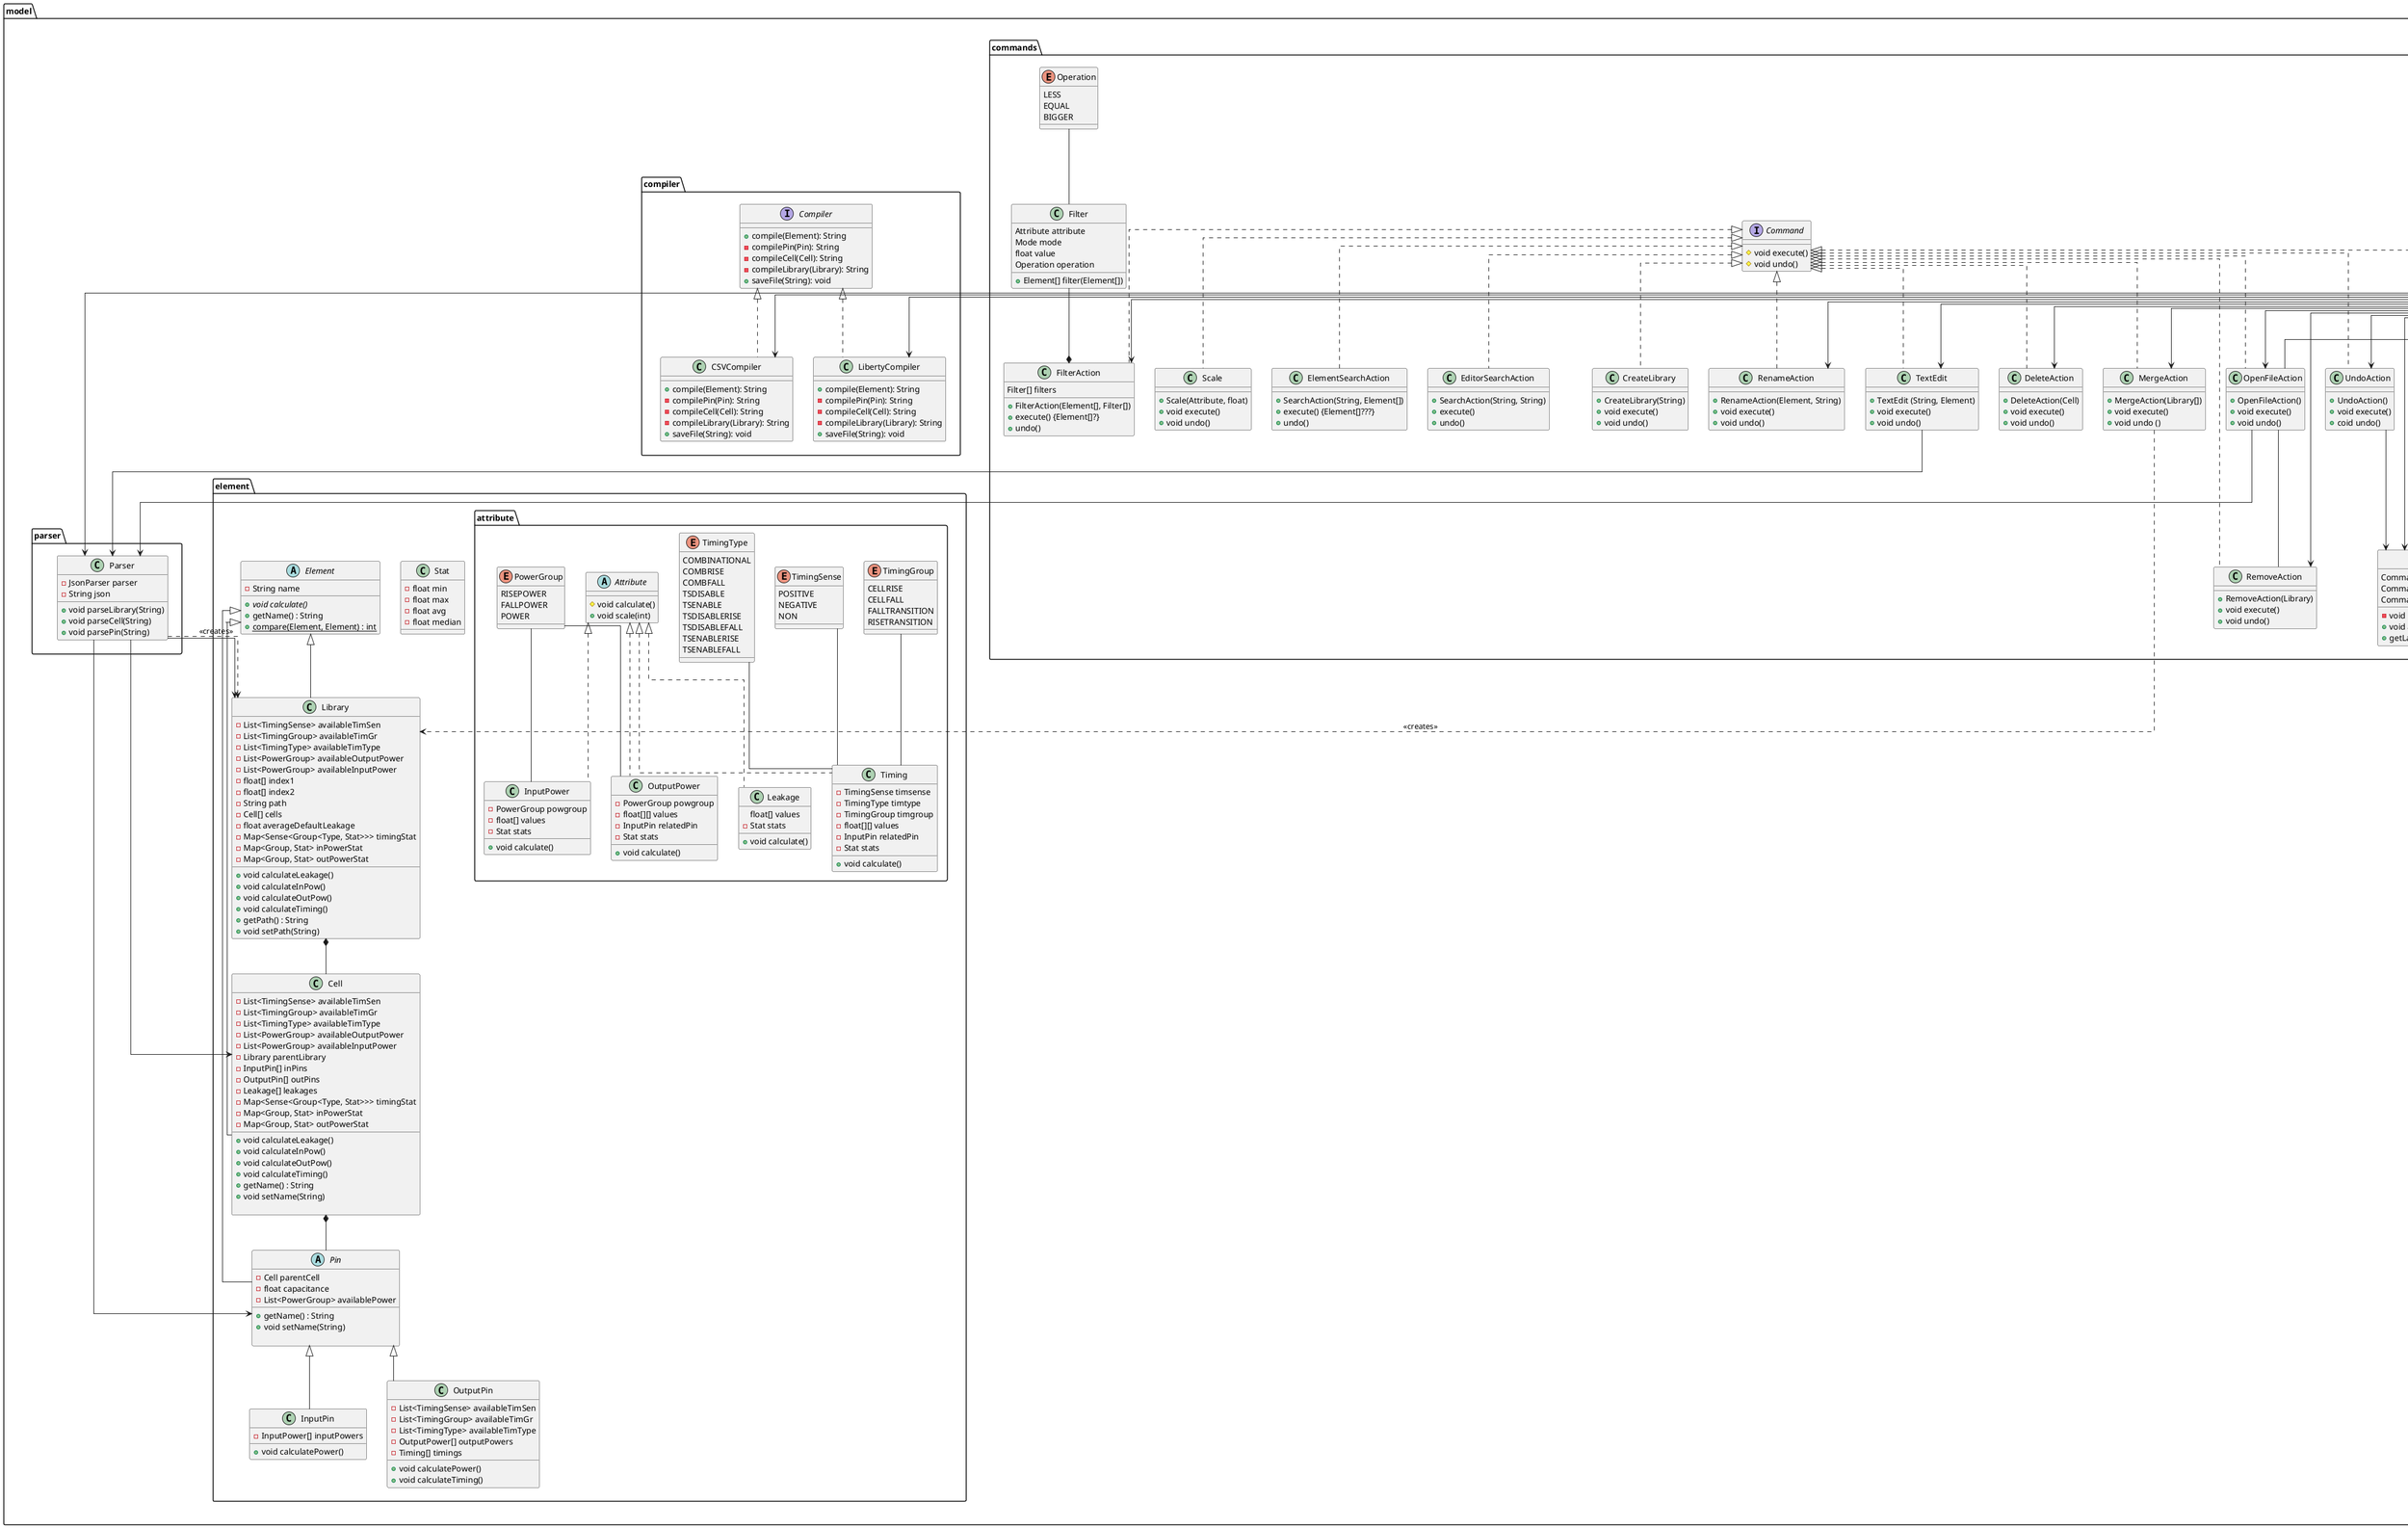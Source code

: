 @startuml Hallo
skinparam linetype ortho
package model{
    package element{
        class Stat {
            -float min 
            -float max
            -float avg
            -float median
        }
        package attribute {
            abstract class Attribute{ 
                __
                # void calculate()
                + void scale(int)
            }
            enum TimingSense {
            POSITIVE
            NEGATIVE
            NON
            }
            enum TimingType {
            COMBINATIONAL
            COMBRISE
            COMBFALL
            TSDISABLE
            TSENABLE
            TSDISABLERISE
            TSDISABLEFALL
            TSENABLERISE
            TSENABLEFALL
            }
            enum TimingGroup {
            CELLRISE
            CELLFALL
            FALLTRANSITION
            RISETRANSITION
            }
            enum PowerGroup {
            RISEPOWER
            FALLPOWER
            POWER
            }
            class Timing implements Attribute {
                -TimingSense timsense
                -TimingType timtype
                -TimingGroup timgroup
                -float[][] values
                -InputPin relatedPin
                -Stat stats
                __
                + void calculate()
            }
            class InputPower implements Attribute {
                -PowerGroup powgroup
                -float[] values
                -Stat stats
                __
                + void calculate()
            }
            class OutputPower implements Attribute {
                -PowerGroup powgroup 
                -float[][] values
                -InputPin relatedPin
                -Stat stats
                __
                + void calculate()
            }
            class Leakage implements Attribute {
                float[] values
                -Stat stats
                __
                + void calculate()
            }
        }
        abstract class Element{
            - String name
            __
            + {abstract} void calculate()
            + getName() : String
            + {static} compare(Element, Element) : int
        }
        
        class Library{
            - List<TimingSense> availableTimSen
            - List<TimingGroup> availableTimGr
            - List<TimingType> availableTimType
            - List<PowerGroup> availableOutputPower
            - List<PowerGroup> availableInputPower
            - float[] index1
            - float[] index2
            - String path
            - Cell[] cells
            - float averageDefaultLeakage
            - Map<Sense<Group<Type, Stat>>> timingStat
            - Map<Group, Stat> inPowerStat
            - Map<Group, Stat> outPowerStat
            __
            + void calculateLeakage()
            + void calculateInPow()
            + void calculateOutPow()
            + void calculateTiming()
            + getPath() : String
            + void setPath(String)
        }
        class Cell{
            - List<TimingSense> availableTimSen
            - List<TimingGroup> availableTimGr
            - List<TimingType> availableTimType
            - List<PowerGroup> availableOutputPower
            - List<PowerGroup> availableInputPower
            - Library parentLibrary
            - InputPin[] inPins
            - OutputPin[] outPins
            - Leakage[] leakages
            - Map<Sense<Group<Type, Stat>>> timingStat
            - Map<Group, Stat> inPowerStat
            - Map<Group, Stat> outPowerStat
            __
            + void calculateLeakage()
            + void calculateInPow()
            + void calculateOutPow()
            + void calculateTiming()
            + getName() : String
            + void setName(String)
            
        }
        abstract class Pin{
            - Cell parentCell
            - float capacitance
            - List<PowerGroup> availablePower
            __
            + getName() : String
            + void setName(String)
            
        }
        class InputPin{
            - InputPower[] inputPowers
            __
            + void calculatePower()
        }
        class OutputPin{
            - List<TimingSense> availableTimSen
            - List<TimingGroup> availableTimGr
            - List<TimingType> availableTimType
            - OutputPower[] outputPowers
            - Timing[] timings
            __
            + void calculatePower()
            + void calculateTiming()
        }
    }

    
    package exceptions{
        interface Exception
        class InvalidComparisonException
        class InvalidFileFormatException
        class ExceedingFileSizeException
    }
    package commands{
        interface Command{
            __
            # void execute()
            # void undo()
        }
        class ActionHistory{
            Command[] actions
            Command[] undoneActions
            Command PreviousAction
            __
            - void resetUndoneActions()
            + void addAction(Command)
            + getLatestActions() : Command
        }
        class CreateLibrary implements Command{
            __
            + CreateLibrary(String)
            + void execute()
            + void undo()
        }
        class Scale implements Command{
            __
            + Scale(Attribute, float)
            + void execute()
            + void undo()
        }
        class ElementSearchAction implements Command{
            __
            + SearchAction(String, Element[])
            + execute() {Element[]???}
            + undo()
        }
        class EditorSearchAction implements Command{
            __
            + SearchAction(String, String)
            + execute() 
            + undo()
        }
        class FilterAction implements Command{
            Filter[] filters
            __
            + FilterAction(Element[], Filter[])
            + execute() {Element[]?}
            + undo()
        }
        class TextEdit implements Command{
            __
            + TextEdit (String, Element)
            + void execute()
            + void undo()
        }
        class UndoAction implements Command{
            __
            + UndoAction()
            + void execute()
            + coid undo()
        }
        class MergeAction implements Command{
            __
            + MergeAction(Library[])
            + void execute()
            + void undo ()
        }
        class DeleteAction implements Command{
            __
            + DeleteAction(Cell)
            + void execute()
            + void undo()
        }
        class RemoveAction implements Command{
            __
            + RemoveAction(Library)
            + void execute()
            + void undo()
        }
        class MoveAction implements Command{
            __
            + MoveAction(Element[], Library)
            + void execute()
            + void undo()
        }
        class RenameAction implements Command{
            __
            + RenameAction(Element, String)
            + void execute()
            + void undo()
        }
        enum Operation{
            LESS
            EQUAL
            BIGGER
        }
        class Filter{
            Attribute attribute
            Mode mode
            float value
            Operation operation
            __
            + Element[] filter(Element[])
        }
        
        class OpenFileAction implements Command {
            __
            + OpenFileAction()
            + void execute()
            + void undo()
        }
        OpenFileAction -- RemoveAction
        /'class SelectStatAction implements Command{
            __
            + SelectStatAction(String)
            + void execute()
            + void undo()
        }
        class SelectDropdownAction implements Command {
            + SelectDropdownAction(String)
            + void execute()
            + void undo()
        }
        class SelectCompareAction implements Command {
            + SelectCompareAction(Element)
            + void execute()
            + void undo()
        }
        '/
    }
    
    
    package parser{ 
        class Parser {
        - JsonParser parser
        - String json
        __
        + void parseLibrary(String)
        + void parseCell(String)
        + void parsePin(String)
        }
    }
    package compiler {
        interface Compiler{
        + compile(Element): String
        - compilePin(Pin): String
        - compileCell(Cell): String
        - compileLibrary(Library): String
        + saveFile(String): void
        }
        class CSVCompiler implements Compiler{
        __
        + compile(Element): String
        - compilePin(Pin): String
        - compileCell(Cell): String
        - compileLibrary(Library): String
        + saveFile(String): void
        }
        class LibertyCompiler implements Compiler{
        + compile(Element): String
        - compilePin(Pin): String
        - compileCell(Cell): String
        - compileLibrary(Library): String
        + saveFile(String): void
        }
    }
    
    package project {
        class Model {
        ArrayList<Element> shownElements
        ArrayList<Element> greyedElements
        ArrayList<Element> filteredElements
        ArrayList<Element> searchedElements
        ArrayList<Library> libraries
        ArrayList<Element> selectedElements
        ArrayList<Element> openedInTextElements
        ArrayList<Element> greyedElements
        __
        + notify()
        + getLibraries() : ArrayList<Library>
    
        }
        class FileChooser{
        + openFile(): File
        + void saveFile()
        }
        class Interpolation{
            __
            + void interpolate(float , PolynomialSplineFunction)
            + void bicubicInterpolate(float, float, BicubicInterpolatingFunction)
        }
    
        class Settings
        class Shortcuts{
        - Map<Keys(??), COMMAND> defaultCommands
        - Map<Keys(??), COMMAND> commands
        __
        + void setKey(Key, COMMAND)
        + void resetKeys()
        + COMMAND getCommand(Key)
        }
    }
    
}
Controller --> Model: call the necessary functions
Model --> Controller: notify Change
Model --> Interpolation
Model --> Settings
Model --> Shortcuts
Model --> FileChooser
Model --> Parser
MergeAction ..> Library :  <<creates>> 
Parser ..> Library: <<creates>>
Model --> MergeAction
Model --> FilterAction
Model --> UndoAction
Model --> RenameAction
Model --> DeleteAction
Model --> TextEdit
Model --> MoveAction
Model --> RemoveAction
Model --> LibertyCompiler
Model --> CSVCompiler
Model --> ActionHistory
Model --> OpenFileAction
TextEdit --> Parser
Parser --> Library
Parser --> Cell
Parser --> Pin
/'SelectDropdownAction --> Attribute
SelectStatAction --> Attribute '/
OpenFileAction --> FileChooser
OpenFileAction --> Parser
UndoAction --> ActionHistory
Filter --* FilterAction
Element <|-- Library
Element <|-- Cell
Element <|-- Pin
Pin <|-- InputPin
Pin <|-- OutputPin
Operation -- Filter
TimingSense -- Timing
TimingType -- Timing
TimingGroup -- Timing
PowerGroup -- OutputPower
PowerGroup -- InputPower
Library *-- Cell
Cell *-- Pin
Exception --> InvalidComparisonException 
Exception --> InvalidFileFormatException
Exception --> ExceedingFileSizeException


/' alignment1 '/
/'
Controller -[hidden]-> project
commands -[hidden]> project
project -[hidden]> exceptions
parser -[hidden]> element
commands -[hidden]-> compiler
PowerGroup -[hidden]> Attribute
commands -[hidden]> compiler
'/


/' alignment2 '/
/'
Controller -[hidden]> project
project -[hidden]> compiler
compiler -[hidden]-> parser
parser -[hidden]> element
project-[hidden]> commands
'/


/' alignment3 '/

Controller -[hidden]-> model
project -[hidden]> compiler
compiler -[hidden]-> parser
parser -[hidden]> element
project-[hidden]> commands
@enduml
